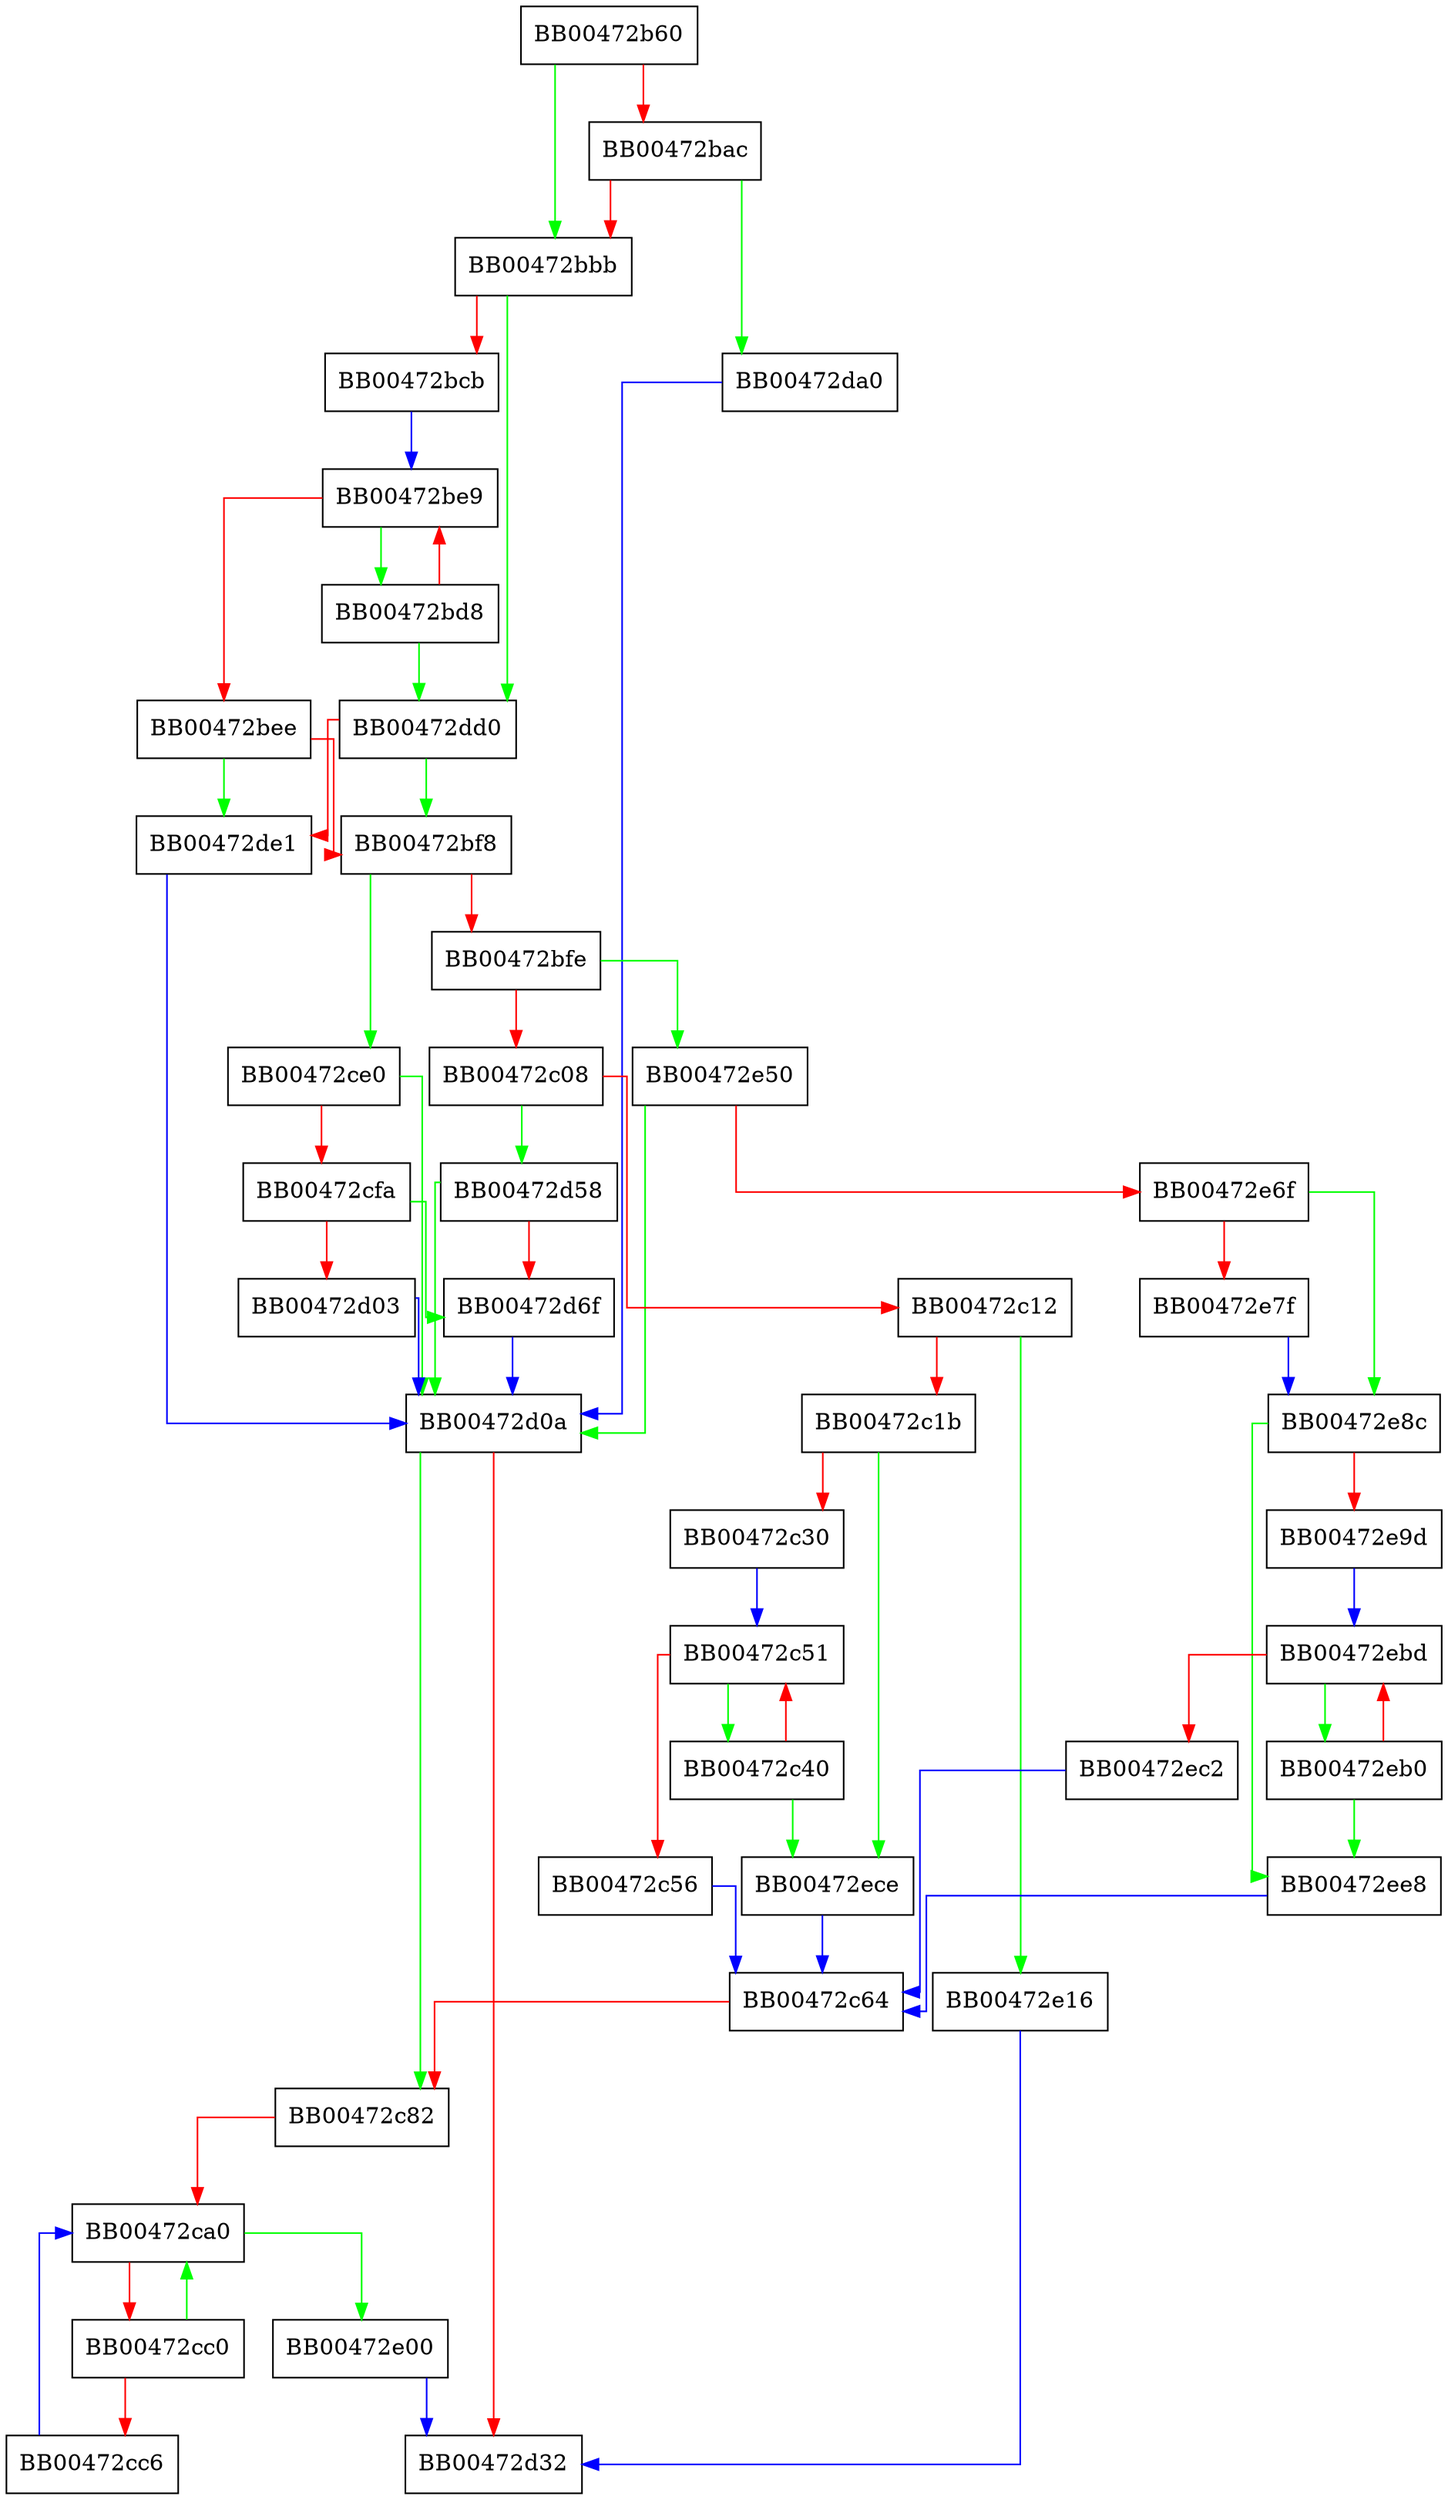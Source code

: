 digraph msg_cb {
  node [shape="box"];
  graph [splines=ortho];
  BB00472b60 -> BB00472bbb [color="green"];
  BB00472b60 -> BB00472bac [color="red"];
  BB00472bac -> BB00472da0 [color="green"];
  BB00472bac -> BB00472bbb [color="red"];
  BB00472bbb -> BB00472dd0 [color="green"];
  BB00472bbb -> BB00472bcb [color="red"];
  BB00472bcb -> BB00472be9 [color="blue"];
  BB00472bd8 -> BB00472dd0 [color="green"];
  BB00472bd8 -> BB00472be9 [color="red"];
  BB00472be9 -> BB00472bd8 [color="green"];
  BB00472be9 -> BB00472bee [color="red"];
  BB00472bee -> BB00472de1 [color="green"];
  BB00472bee -> BB00472bf8 [color="red"];
  BB00472bf8 -> BB00472ce0 [color="green"];
  BB00472bf8 -> BB00472bfe [color="red"];
  BB00472bfe -> BB00472e50 [color="green"];
  BB00472bfe -> BB00472c08 [color="red"];
  BB00472c08 -> BB00472d58 [color="green"];
  BB00472c08 -> BB00472c12 [color="red"];
  BB00472c12 -> BB00472e16 [color="green"];
  BB00472c12 -> BB00472c1b [color="red"];
  BB00472c1b -> BB00472ece [color="green"];
  BB00472c1b -> BB00472c30 [color="red"];
  BB00472c30 -> BB00472c51 [color="blue"];
  BB00472c40 -> BB00472ece [color="green"];
  BB00472c40 -> BB00472c51 [color="red"];
  BB00472c51 -> BB00472c40 [color="green"];
  BB00472c51 -> BB00472c56 [color="red"];
  BB00472c56 -> BB00472c64 [color="blue"];
  BB00472c64 -> BB00472c82 [color="red"];
  BB00472c82 -> BB00472ca0 [color="red"];
  BB00472ca0 -> BB00472e00 [color="green"];
  BB00472ca0 -> BB00472cc0 [color="red"];
  BB00472cc0 -> BB00472ca0 [color="green"];
  BB00472cc0 -> BB00472cc6 [color="red"];
  BB00472cc6 -> BB00472ca0 [color="blue"];
  BB00472ce0 -> BB00472d0a [color="green"];
  BB00472ce0 -> BB00472cfa [color="red"];
  BB00472cfa -> BB00472d6f [color="green"];
  BB00472cfa -> BB00472d03 [color="red"];
  BB00472d03 -> BB00472d0a [color="blue"];
  BB00472d0a -> BB00472c82 [color="green"];
  BB00472d0a -> BB00472d32 [color="red"];
  BB00472d58 -> BB00472d0a [color="green"];
  BB00472d58 -> BB00472d6f [color="red"];
  BB00472d6f -> BB00472d0a [color="blue"];
  BB00472da0 -> BB00472d0a [color="blue"];
  BB00472dd0 -> BB00472bf8 [color="green"];
  BB00472dd0 -> BB00472de1 [color="red"];
  BB00472de1 -> BB00472d0a [color="blue"];
  BB00472e00 -> BB00472d32 [color="blue"];
  BB00472e16 -> BB00472d32 [color="blue"];
  BB00472e50 -> BB00472d0a [color="green"];
  BB00472e50 -> BB00472e6f [color="red"];
  BB00472e6f -> BB00472e8c [color="green"];
  BB00472e6f -> BB00472e7f [color="red"];
  BB00472e7f -> BB00472e8c [color="blue"];
  BB00472e8c -> BB00472ee8 [color="green"];
  BB00472e8c -> BB00472e9d [color="red"];
  BB00472e9d -> BB00472ebd [color="blue"];
  BB00472eb0 -> BB00472ee8 [color="green"];
  BB00472eb0 -> BB00472ebd [color="red"];
  BB00472ebd -> BB00472eb0 [color="green"];
  BB00472ebd -> BB00472ec2 [color="red"];
  BB00472ec2 -> BB00472c64 [color="blue"];
  BB00472ece -> BB00472c64 [color="blue"];
  BB00472ee8 -> BB00472c64 [color="blue"];
}